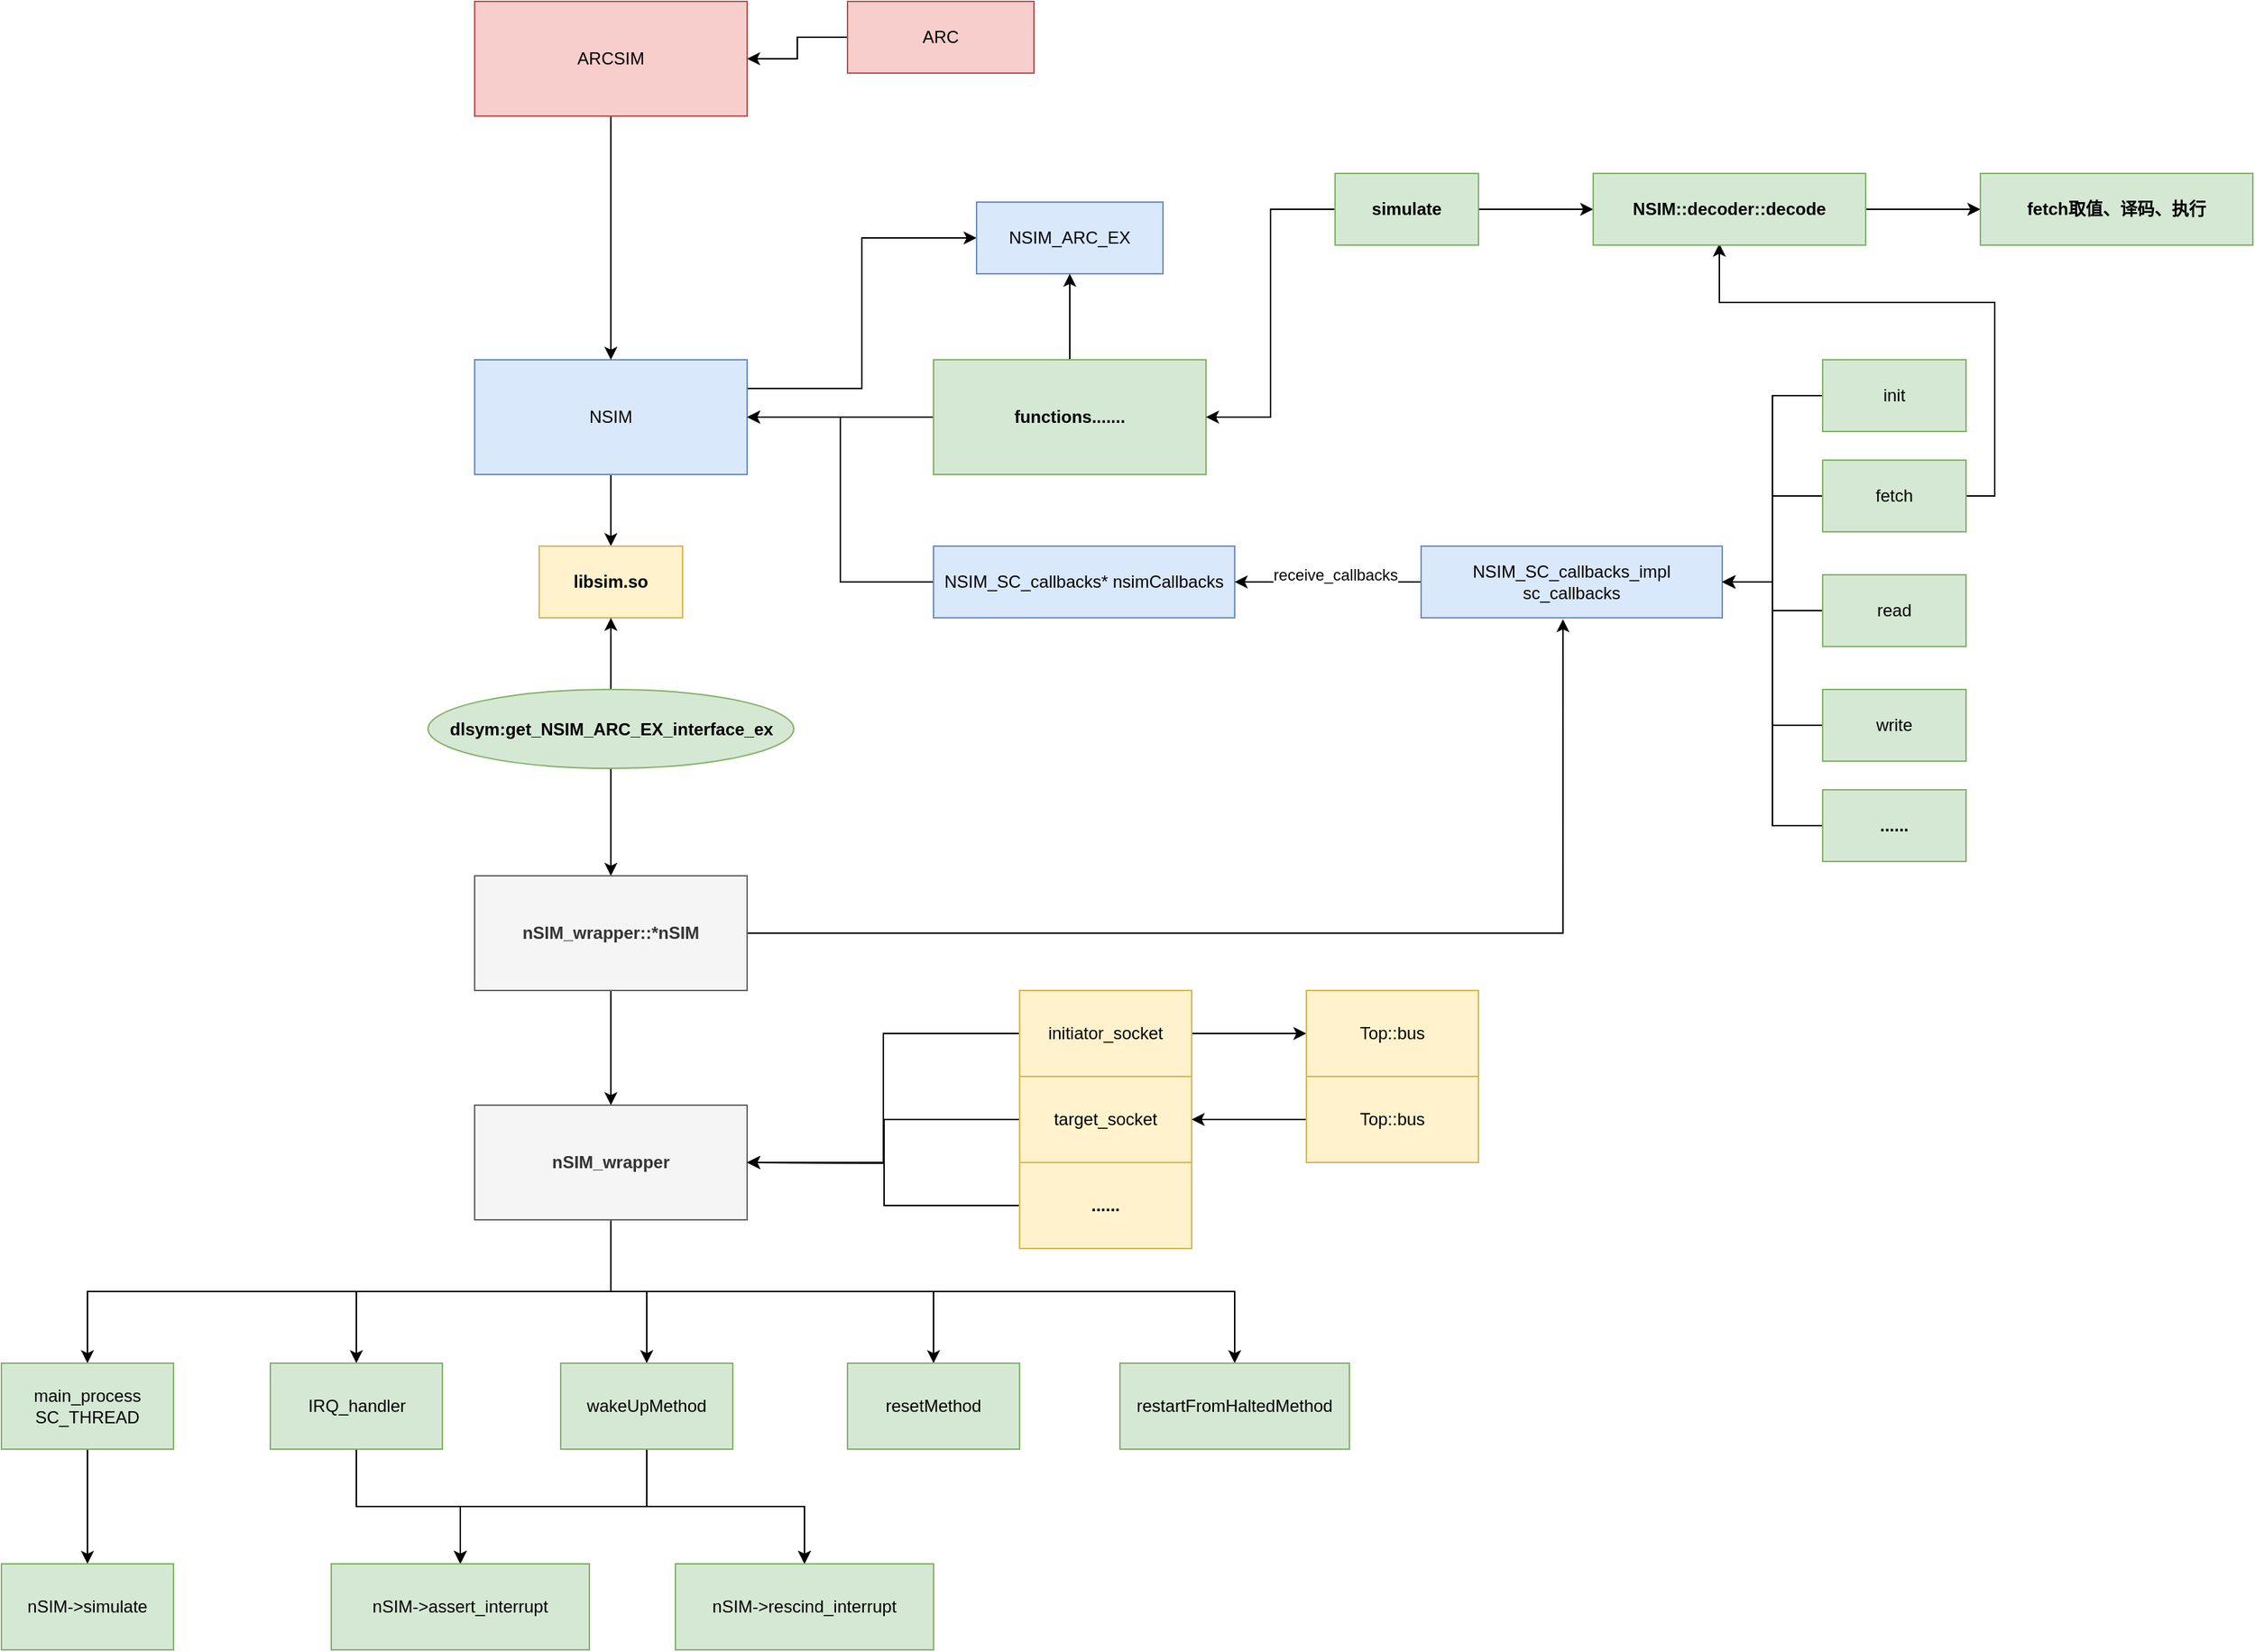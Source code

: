 <mxfile version="13.6.2" type="device" pages="3"><diagram id="dmFTWBoZD_Q4QwlTyH1T" name="nSIM"><mxGraphModel dx="2049" dy="854" grid="1" gridSize="10" guides="1" tooltips="1" connect="1" arrows="1" fold="1" page="1" pageScale="1" pageWidth="827" pageHeight="1169" math="0" shadow="0"><root><mxCell id="0"/><mxCell id="1" parent="0"/><mxCell id="tCP76B2986-mPBJ3qjYO-41" value="" style="edgeStyle=orthogonalEdgeStyle;rounded=0;orthogonalLoop=1;jettySize=auto;html=1;" edge="1" parent="1" source="tCP76B2986-mPBJ3qjYO-1" target="tCP76B2986-mPBJ3qjYO-31"><mxGeometry relative="1" as="geometry"/></mxCell><mxCell id="tCP76B2986-mPBJ3qjYO-47" style="edgeStyle=orthogonalEdgeStyle;rounded=0;orthogonalLoop=1;jettySize=auto;html=1;exitX=1;exitY=0.25;exitDx=0;exitDy=0;entryX=0;entryY=0.5;entryDx=0;entryDy=0;" edge="1" parent="1" source="tCP76B2986-mPBJ3qjYO-1" target="tCP76B2986-mPBJ3qjYO-3"><mxGeometry relative="1" as="geometry"/></mxCell><mxCell id="tCP76B2986-mPBJ3qjYO-1" value="NSIM" style="rounded=0;whiteSpace=wrap;html=1;fillColor=#dae8fc;strokeColor=#6c8ebf;" vertex="1" parent="1"><mxGeometry x="240" y="530" width="190" height="80" as="geometry"/></mxCell><mxCell id="tCP76B2986-mPBJ3qjYO-4" value="" style="edgeStyle=orthogonalEdgeStyle;rounded=0;orthogonalLoop=1;jettySize=auto;html=1;" edge="1" parent="1" source="tCP76B2986-mPBJ3qjYO-2" target="tCP76B2986-mPBJ3qjYO-1"><mxGeometry relative="1" as="geometry"/></mxCell><mxCell id="tCP76B2986-mPBJ3qjYO-2" value="ARCSIM" style="rounded=0;whiteSpace=wrap;html=1;fillColor=#f8cecc;strokeColor=#b85450;" vertex="1" parent="1"><mxGeometry x="240" y="280" width="190" height="80" as="geometry"/></mxCell><mxCell id="tCP76B2986-mPBJ3qjYO-3" value="NSIM_ARC_EX" style="rounded=0;whiteSpace=wrap;html=1;fillColor=#dae8fc;strokeColor=#6c8ebf;" vertex="1" parent="1"><mxGeometry x="590" y="420" width="130" height="50" as="geometry"/></mxCell><mxCell id="tCP76B2986-mPBJ3qjYO-11" style="edgeStyle=orthogonalEdgeStyle;rounded=0;orthogonalLoop=1;jettySize=auto;html=1;exitX=0;exitY=0.5;exitDx=0;exitDy=0;entryX=1;entryY=0.5;entryDx=0;entryDy=0;" edge="1" parent="1" source="tCP76B2986-mPBJ3qjYO-5" target="tCP76B2986-mPBJ3qjYO-1"><mxGeometry relative="1" as="geometry"/></mxCell><mxCell id="tCP76B2986-mPBJ3qjYO-5" value="NSIM_SC_callbacks* nsimCallbacks" style="rounded=0;whiteSpace=wrap;html=1;fillColor=#dae8fc;strokeColor=#6c8ebf;" vertex="1" parent="1"><mxGeometry x="560" y="660" width="210" height="50" as="geometry"/></mxCell><mxCell id="tCP76B2986-mPBJ3qjYO-7" value="" style="edgeStyle=orthogonalEdgeStyle;rounded=0;orthogonalLoop=1;jettySize=auto;html=1;" edge="1" parent="1" source="tCP76B2986-mPBJ3qjYO-6" target="tCP76B2986-mPBJ3qjYO-2"><mxGeometry relative="1" as="geometry"/></mxCell><mxCell id="tCP76B2986-mPBJ3qjYO-6" value="ARC" style="rounded=0;whiteSpace=wrap;html=1;fillColor=#f8cecc;strokeColor=#b85450;" vertex="1" parent="1"><mxGeometry x="500" y="280" width="130" height="50" as="geometry"/></mxCell><mxCell id="tCP76B2986-mPBJ3qjYO-10" style="edgeStyle=orthogonalEdgeStyle;rounded=0;orthogonalLoop=1;jettySize=auto;html=1;exitX=0;exitY=0.5;exitDx=0;exitDy=0;" edge="1" parent="1" source="tCP76B2986-mPBJ3qjYO-8"><mxGeometry relative="1" as="geometry"><mxPoint x="430" y="570" as="targetPoint"/></mxGeometry></mxCell><mxCell id="tCP76B2986-mPBJ3qjYO-48" style="edgeStyle=orthogonalEdgeStyle;rounded=0;orthogonalLoop=1;jettySize=auto;html=1;exitX=0.5;exitY=0;exitDx=0;exitDy=0;entryX=0.5;entryY=1;entryDx=0;entryDy=0;" edge="1" parent="1" source="tCP76B2986-mPBJ3qjYO-8" target="tCP76B2986-mPBJ3qjYO-3"><mxGeometry relative="1" as="geometry"/></mxCell><mxCell id="tCP76B2986-mPBJ3qjYO-8" value="&lt;b&gt;functions.......&lt;/b&gt;" style="rounded=0;whiteSpace=wrap;html=1;fillColor=#d5e8d4;strokeColor=#82b366;" vertex="1" parent="1"><mxGeometry x="560" y="530" width="190" height="80" as="geometry"/></mxCell><mxCell id="tCP76B2986-mPBJ3qjYO-16" style="edgeStyle=orthogonalEdgeStyle;rounded=0;orthogonalLoop=1;jettySize=auto;html=1;entryX=1;entryY=0.5;entryDx=0;entryDy=0;" edge="1" parent="1" source="tCP76B2986-mPBJ3qjYO-15" target="tCP76B2986-mPBJ3qjYO-5"><mxGeometry relative="1" as="geometry"/></mxCell><mxCell id="tCP76B2986-mPBJ3qjYO-17" value="receive_callbacks" style="edgeLabel;html=1;align=center;verticalAlign=middle;resizable=0;points=[];" vertex="1" connectable="0" parent="tCP76B2986-mPBJ3qjYO-16"><mxGeometry x="-0.323" relative="1" as="geometry"><mxPoint x="-16" y="-5" as="offset"/></mxGeometry></mxCell><mxCell id="tCP76B2986-mPBJ3qjYO-15" value="NSIM_SC_callbacks_impl sc_callbacks" style="rounded=0;whiteSpace=wrap;html=1;fillColor=#dae8fc;strokeColor=#6c8ebf;" vertex="1" parent="1"><mxGeometry x="900" y="660" width="210" height="50" as="geometry"/></mxCell><mxCell id="tCP76B2986-mPBJ3qjYO-23" style="edgeStyle=orthogonalEdgeStyle;rounded=0;orthogonalLoop=1;jettySize=auto;html=1;entryX=1;entryY=0.5;entryDx=0;entryDy=0;" edge="1" parent="1" source="tCP76B2986-mPBJ3qjYO-18" target="tCP76B2986-mPBJ3qjYO-15"><mxGeometry relative="1" as="geometry"/></mxCell><mxCell id="tCP76B2986-mPBJ3qjYO-18" value="init" style="rounded=0;whiteSpace=wrap;html=1;fillColor=#d5e8d4;strokeColor=#82b366;" vertex="1" parent="1"><mxGeometry x="1180" y="530" width="100" height="50" as="geometry"/></mxCell><mxCell id="tCP76B2986-mPBJ3qjYO-24" style="edgeStyle=orthogonalEdgeStyle;rounded=0;orthogonalLoop=1;jettySize=auto;html=1;exitX=0;exitY=0.5;exitDx=0;exitDy=0;entryX=1;entryY=0.5;entryDx=0;entryDy=0;" edge="1" parent="1" source="tCP76B2986-mPBJ3qjYO-19" target="tCP76B2986-mPBJ3qjYO-15"><mxGeometry relative="1" as="geometry"><mxPoint x="1150" y="710" as="targetPoint"/></mxGeometry></mxCell><mxCell id="tCP76B2986-mPBJ3qjYO-38" style="edgeStyle=orthogonalEdgeStyle;rounded=0;orthogonalLoop=1;jettySize=auto;html=1;exitX=1;exitY=0.5;exitDx=0;exitDy=0;entryX=0.463;entryY=0.98;entryDx=0;entryDy=0;entryPerimeter=0;" edge="1" parent="1" source="tCP76B2986-mPBJ3qjYO-19" target="tCP76B2986-mPBJ3qjYO-34"><mxGeometry relative="1" as="geometry"><Array as="points"><mxPoint x="1300" y="625"/><mxPoint x="1300" y="490"/><mxPoint x="1108" y="490"/></Array></mxGeometry></mxCell><mxCell id="tCP76B2986-mPBJ3qjYO-19" value="fetch" style="rounded=0;whiteSpace=wrap;html=1;fillColor=#d5e8d4;strokeColor=#82b366;" vertex="1" parent="1"><mxGeometry x="1180" y="600" width="100" height="50" as="geometry"/></mxCell><mxCell id="tCP76B2986-mPBJ3qjYO-25" style="edgeStyle=orthogonalEdgeStyle;rounded=0;orthogonalLoop=1;jettySize=auto;html=1;exitX=0;exitY=0.5;exitDx=0;exitDy=0;entryX=1;entryY=0.5;entryDx=0;entryDy=0;" edge="1" parent="1" source="tCP76B2986-mPBJ3qjYO-20" target="tCP76B2986-mPBJ3qjYO-15"><mxGeometry relative="1" as="geometry"/></mxCell><mxCell id="tCP76B2986-mPBJ3qjYO-20" value="read" style="rounded=0;whiteSpace=wrap;html=1;fillColor=#d5e8d4;strokeColor=#82b366;" vertex="1" parent="1"><mxGeometry x="1180" y="680" width="100" height="50" as="geometry"/></mxCell><mxCell id="tCP76B2986-mPBJ3qjYO-26" style="edgeStyle=orthogonalEdgeStyle;rounded=0;orthogonalLoop=1;jettySize=auto;html=1;exitX=0;exitY=0.5;exitDx=0;exitDy=0;entryX=1;entryY=0.5;entryDx=0;entryDy=0;" edge="1" parent="1" source="tCP76B2986-mPBJ3qjYO-21" target="tCP76B2986-mPBJ3qjYO-15"><mxGeometry relative="1" as="geometry"/></mxCell><mxCell id="tCP76B2986-mPBJ3qjYO-21" value="write" style="rounded=0;whiteSpace=wrap;html=1;fillColor=#d5e8d4;strokeColor=#82b366;" vertex="1" parent="1"><mxGeometry x="1180" y="760" width="100" height="50" as="geometry"/></mxCell><mxCell id="tCP76B2986-mPBJ3qjYO-27" style="edgeStyle=orthogonalEdgeStyle;rounded=0;orthogonalLoop=1;jettySize=auto;html=1;exitX=0;exitY=0.5;exitDx=0;exitDy=0;entryX=1;entryY=0.5;entryDx=0;entryDy=0;" edge="1" parent="1" source="tCP76B2986-mPBJ3qjYO-22" target="tCP76B2986-mPBJ3qjYO-15"><mxGeometry relative="1" as="geometry"/></mxCell><mxCell id="tCP76B2986-mPBJ3qjYO-22" value="&lt;b&gt;......&lt;/b&gt;" style="rounded=0;whiteSpace=wrap;html=1;fillColor=#d5e8d4;strokeColor=#82b366;" vertex="1" parent="1"><mxGeometry x="1180" y="830" width="100" height="50" as="geometry"/></mxCell><mxCell id="tCP76B2986-mPBJ3qjYO-50" style="edgeStyle=orthogonalEdgeStyle;rounded=0;orthogonalLoop=1;jettySize=auto;html=1;exitX=1;exitY=0.5;exitDx=0;exitDy=0;entryX=0.471;entryY=1.02;entryDx=0;entryDy=0;entryPerimeter=0;" edge="1" parent="1" source="tCP76B2986-mPBJ3qjYO-29" target="tCP76B2986-mPBJ3qjYO-15"><mxGeometry relative="1" as="geometry"/></mxCell><mxCell id="tCP76B2986-mPBJ3qjYO-53" value="" style="edgeStyle=orthogonalEdgeStyle;rounded=0;orthogonalLoop=1;jettySize=auto;html=1;" edge="1" parent="1" source="tCP76B2986-mPBJ3qjYO-29" target="tCP76B2986-mPBJ3qjYO-52"><mxGeometry relative="1" as="geometry"/></mxCell><mxCell id="tCP76B2986-mPBJ3qjYO-29" value="&lt;b&gt;nSIM_wrapper::*nSIM&lt;/b&gt;" style="rounded=0;whiteSpace=wrap;html=1;fillColor=#f5f5f5;strokeColor=#666666;fontColor=#333333;" vertex="1" parent="1"><mxGeometry x="240" y="890" width="190" height="80" as="geometry"/></mxCell><mxCell id="tCP76B2986-mPBJ3qjYO-31" value="&lt;b&gt;libsim.so&lt;/b&gt;" style="rounded=0;whiteSpace=wrap;html=1;fillColor=#fff2cc;strokeColor=#d6b656;" vertex="1" parent="1"><mxGeometry x="285" y="660" width="100" height="50" as="geometry"/></mxCell><mxCell id="tCP76B2986-mPBJ3qjYO-33" style="edgeStyle=orthogonalEdgeStyle;rounded=0;orthogonalLoop=1;jettySize=auto;html=1;entryX=1;entryY=0.5;entryDx=0;entryDy=0;" edge="1" parent="1" source="tCP76B2986-mPBJ3qjYO-32" target="tCP76B2986-mPBJ3qjYO-8"><mxGeometry relative="1" as="geometry"><mxPoint x="800" y="500" as="targetPoint"/></mxGeometry></mxCell><mxCell id="tCP76B2986-mPBJ3qjYO-35" value="" style="edgeStyle=orthogonalEdgeStyle;rounded=0;orthogonalLoop=1;jettySize=auto;html=1;" edge="1" parent="1" source="tCP76B2986-mPBJ3qjYO-32" target="tCP76B2986-mPBJ3qjYO-34"><mxGeometry relative="1" as="geometry"/></mxCell><mxCell id="tCP76B2986-mPBJ3qjYO-32" value="&lt;b&gt;simulate&lt;/b&gt;" style="rounded=0;whiteSpace=wrap;html=1;fillColor=#d5e8d4;strokeColor=#82b366;" vertex="1" parent="1"><mxGeometry x="840" y="400" width="100" height="50" as="geometry"/></mxCell><mxCell id="tCP76B2986-mPBJ3qjYO-40" value="" style="edgeStyle=orthogonalEdgeStyle;rounded=0;orthogonalLoop=1;jettySize=auto;html=1;" edge="1" parent="1" source="tCP76B2986-mPBJ3qjYO-34" target="tCP76B2986-mPBJ3qjYO-39"><mxGeometry relative="1" as="geometry"/></mxCell><mxCell id="tCP76B2986-mPBJ3qjYO-34" value="&lt;b&gt;NSIM::decoder::decode&lt;/b&gt;" style="rounded=0;whiteSpace=wrap;html=1;fillColor=#d5e8d4;strokeColor=#82b366;" vertex="1" parent="1"><mxGeometry x="1020" y="400" width="190" height="50" as="geometry"/></mxCell><mxCell id="tCP76B2986-mPBJ3qjYO-39" value="&lt;b&gt;fetch取值、译码、执行&lt;/b&gt;" style="rounded=0;whiteSpace=wrap;html=1;fillColor=#d5e8d4;strokeColor=#82b366;" vertex="1" parent="1"><mxGeometry x="1290" y="400" width="190" height="50" as="geometry"/></mxCell><mxCell id="tCP76B2986-mPBJ3qjYO-45" value="" style="edgeStyle=orthogonalEdgeStyle;rounded=0;orthogonalLoop=1;jettySize=auto;html=1;" edge="1" parent="1" source="tCP76B2986-mPBJ3qjYO-43" target="tCP76B2986-mPBJ3qjYO-31"><mxGeometry relative="1" as="geometry"/></mxCell><mxCell id="tCP76B2986-mPBJ3qjYO-51" value="" style="edgeStyle=orthogonalEdgeStyle;rounded=0;orthogonalLoop=1;jettySize=auto;html=1;" edge="1" parent="1" source="tCP76B2986-mPBJ3qjYO-43" target="tCP76B2986-mPBJ3qjYO-29"><mxGeometry relative="1" as="geometry"/></mxCell><mxCell id="tCP76B2986-mPBJ3qjYO-43" value="&lt;b&gt;dlsym:get_NSIM_ARC_EX_interface_ex&lt;/b&gt;" style="ellipse;whiteSpace=wrap;html=1;fillColor=#d5e8d4;strokeColor=#82b366;" vertex="1" parent="1"><mxGeometry x="207.5" y="760" width="255" height="55" as="geometry"/></mxCell><mxCell id="9ypsSK82PpbSEtnqzJGF-5" style="edgeStyle=orthogonalEdgeStyle;rounded=0;orthogonalLoop=1;jettySize=auto;html=1;exitX=0.5;exitY=1;exitDx=0;exitDy=0;entryX=0.5;entryY=0;entryDx=0;entryDy=0;" edge="1" parent="1" source="tCP76B2986-mPBJ3qjYO-52" target="tCP76B2986-mPBJ3qjYO-59"><mxGeometry relative="1" as="geometry"/></mxCell><mxCell id="9ypsSK82PpbSEtnqzJGF-6" style="edgeStyle=orthogonalEdgeStyle;rounded=0;orthogonalLoop=1;jettySize=auto;html=1;exitX=0.5;exitY=1;exitDx=0;exitDy=0;entryX=0.5;entryY=0;entryDx=0;entryDy=0;" edge="1" parent="1" source="tCP76B2986-mPBJ3qjYO-52" target="tCP76B2986-mPBJ3qjYO-63"><mxGeometry relative="1" as="geometry"/></mxCell><mxCell id="9ypsSK82PpbSEtnqzJGF-7" style="edgeStyle=orthogonalEdgeStyle;rounded=0;orthogonalLoop=1;jettySize=auto;html=1;exitX=0.5;exitY=1;exitDx=0;exitDy=0;entryX=0.5;entryY=0;entryDx=0;entryDy=0;" edge="1" parent="1" source="tCP76B2986-mPBJ3qjYO-52" target="tCP76B2986-mPBJ3qjYO-61"><mxGeometry relative="1" as="geometry"/></mxCell><mxCell id="9ypsSK82PpbSEtnqzJGF-8" style="edgeStyle=orthogonalEdgeStyle;rounded=0;orthogonalLoop=1;jettySize=auto;html=1;exitX=0.5;exitY=1;exitDx=0;exitDy=0;entryX=0.5;entryY=0;entryDx=0;entryDy=0;" edge="1" parent="1" source="tCP76B2986-mPBJ3qjYO-52" target="tCP76B2986-mPBJ3qjYO-60"><mxGeometry relative="1" as="geometry"/></mxCell><mxCell id="9ypsSK82PpbSEtnqzJGF-9" style="edgeStyle=orthogonalEdgeStyle;rounded=0;orthogonalLoop=1;jettySize=auto;html=1;exitX=0.5;exitY=1;exitDx=0;exitDy=0;entryX=0.5;entryY=0;entryDx=0;entryDy=0;" edge="1" parent="1" source="tCP76B2986-mPBJ3qjYO-52" target="tCP76B2986-mPBJ3qjYO-62"><mxGeometry relative="1" as="geometry"/></mxCell><mxCell id="tCP76B2986-mPBJ3qjYO-52" value="&lt;b&gt;nSIM_wrapper&lt;/b&gt;" style="rounded=0;whiteSpace=wrap;html=1;fillColor=#f5f5f5;strokeColor=#666666;fontColor=#333333;" vertex="1" parent="1"><mxGeometry x="240" y="1050" width="190" height="80" as="geometry"/></mxCell><mxCell id="9ypsSK82PpbSEtnqzJGF-14" style="edgeStyle=orthogonalEdgeStyle;rounded=0;orthogonalLoop=1;jettySize=auto;html=1;exitX=0;exitY=0.5;exitDx=0;exitDy=0;entryX=1;entryY=0.5;entryDx=0;entryDy=0;" edge="1" parent="1" source="tCP76B2986-mPBJ3qjYO-54" target="tCP76B2986-mPBJ3qjYO-52"><mxGeometry relative="1" as="geometry"/></mxCell><mxCell id="9ypsSK82PpbSEtnqzJGF-18" value="" style="edgeStyle=orthogonalEdgeStyle;rounded=0;orthogonalLoop=1;jettySize=auto;html=1;" edge="1" parent="1" source="tCP76B2986-mPBJ3qjYO-54" target="9ypsSK82PpbSEtnqzJGF-17"><mxGeometry relative="1" as="geometry"/></mxCell><mxCell id="tCP76B2986-mPBJ3qjYO-54" value="initiator_socket" style="whiteSpace=wrap;html=1;rounded=0;strokeColor=#d6b656;fillColor=#fff2cc;" vertex="1" parent="1"><mxGeometry x="620" y="970" width="120" height="60" as="geometry"/></mxCell><mxCell id="9ypsSK82PpbSEtnqzJGF-15" style="edgeStyle=orthogonalEdgeStyle;rounded=0;orthogonalLoop=1;jettySize=auto;html=1;exitX=0;exitY=0.5;exitDx=0;exitDy=0;" edge="1" parent="1" source="tCP76B2986-mPBJ3qjYO-56"><mxGeometry relative="1" as="geometry"><mxPoint x="430" y="1090" as="targetPoint"/></mxGeometry></mxCell><mxCell id="tCP76B2986-mPBJ3qjYO-56" value="target_socket" style="whiteSpace=wrap;html=1;rounded=0;strokeColor=#d6b656;fillColor=#fff2cc;" vertex="1" parent="1"><mxGeometry x="620" y="1030" width="120" height="60" as="geometry"/></mxCell><mxCell id="9ypsSK82PpbSEtnqzJGF-10" style="edgeStyle=orthogonalEdgeStyle;rounded=0;orthogonalLoop=1;jettySize=auto;html=1;exitX=0.5;exitY=1;exitDx=0;exitDy=0;entryX=0.5;entryY=0;entryDx=0;entryDy=0;" edge="1" parent="1" source="tCP76B2986-mPBJ3qjYO-59" target="9ypsSK82PpbSEtnqzJGF-1"><mxGeometry relative="1" as="geometry"/></mxCell><mxCell id="9ypsSK82PpbSEtnqzJGF-12" style="edgeStyle=orthogonalEdgeStyle;rounded=0;orthogonalLoop=1;jettySize=auto;html=1;exitX=0.5;exitY=1;exitDx=0;exitDy=0;entryX=0.5;entryY=0;entryDx=0;entryDy=0;" edge="1" parent="1" source="tCP76B2986-mPBJ3qjYO-59" target="9ypsSK82PpbSEtnqzJGF-2"><mxGeometry relative="1" as="geometry"/></mxCell><mxCell id="tCP76B2986-mPBJ3qjYO-59" value="IRQ_handler" style="whiteSpace=wrap;html=1;rounded=0;strokeColor=#82b366;fillColor=#d5e8d4;" vertex="1" parent="1"><mxGeometry x="97.5" y="1230" width="120" height="60" as="geometry"/></mxCell><mxCell id="tCP76B2986-mPBJ3qjYO-60" value="resetMethod" style="whiteSpace=wrap;html=1;rounded=0;strokeColor=#82b366;fillColor=#d5e8d4;" vertex="1" parent="1"><mxGeometry x="500" y="1230" width="120" height="60" as="geometry"/></mxCell><mxCell id="9ypsSK82PpbSEtnqzJGF-11" style="edgeStyle=orthogonalEdgeStyle;rounded=0;orthogonalLoop=1;jettySize=auto;html=1;exitX=0.5;exitY=1;exitDx=0;exitDy=0;entryX=0.5;entryY=0;entryDx=0;entryDy=0;" edge="1" parent="1" source="tCP76B2986-mPBJ3qjYO-61" target="9ypsSK82PpbSEtnqzJGF-2"><mxGeometry relative="1" as="geometry"/></mxCell><mxCell id="9ypsSK82PpbSEtnqzJGF-13" style="edgeStyle=orthogonalEdgeStyle;rounded=0;orthogonalLoop=1;jettySize=auto;html=1;exitX=0.5;exitY=1;exitDx=0;exitDy=0;entryX=0.5;entryY=0;entryDx=0;entryDy=0;" edge="1" parent="1" source="tCP76B2986-mPBJ3qjYO-61" target="9ypsSK82PpbSEtnqzJGF-1"><mxGeometry relative="1" as="geometry"/></mxCell><mxCell id="tCP76B2986-mPBJ3qjYO-61" value="wakeUpMethod" style="whiteSpace=wrap;html=1;rounded=0;strokeColor=#82b366;fillColor=#d5e8d4;" vertex="1" parent="1"><mxGeometry x="300" y="1230" width="120" height="60" as="geometry"/></mxCell><mxCell id="tCP76B2986-mPBJ3qjYO-62" value="restartFromHaltedMethod" style="whiteSpace=wrap;html=1;rounded=0;strokeColor=#82b366;fillColor=#d5e8d4;" vertex="1" parent="1"><mxGeometry x="690" y="1230" width="160" height="60" as="geometry"/></mxCell><mxCell id="9ypsSK82PpbSEtnqzJGF-4" value="" style="edgeStyle=orthogonalEdgeStyle;rounded=0;orthogonalLoop=1;jettySize=auto;html=1;" edge="1" parent="1" source="tCP76B2986-mPBJ3qjYO-63" target="9ypsSK82PpbSEtnqzJGF-3"><mxGeometry relative="1" as="geometry"/></mxCell><mxCell id="tCP76B2986-mPBJ3qjYO-63" value="main_process&lt;br&gt;SC_THREAD" style="whiteSpace=wrap;html=1;rounded=0;strokeColor=#82b366;fillColor=#d5e8d4;" vertex="1" parent="1"><mxGeometry x="-90" y="1230" width="120" height="60" as="geometry"/></mxCell><mxCell id="9ypsSK82PpbSEtnqzJGF-16" style="edgeStyle=orthogonalEdgeStyle;rounded=0;orthogonalLoop=1;jettySize=auto;html=1;exitX=0;exitY=0.5;exitDx=0;exitDy=0;" edge="1" parent="1" source="tCP76B2986-mPBJ3qjYO-64"><mxGeometry relative="1" as="geometry"><mxPoint x="430" y="1090" as="targetPoint"/></mxGeometry></mxCell><mxCell id="tCP76B2986-mPBJ3qjYO-64" value="&lt;b&gt;......&lt;/b&gt;" style="whiteSpace=wrap;html=1;rounded=0;strokeColor=#d6b656;fillColor=#fff2cc;" vertex="1" parent="1"><mxGeometry x="620" y="1090" width="120" height="60" as="geometry"/></mxCell><mxCell id="9ypsSK82PpbSEtnqzJGF-1" value="nSIM-&amp;gt;assert_interrupt" style="whiteSpace=wrap;html=1;rounded=0;strokeColor=#82b366;fillColor=#d5e8d4;" vertex="1" parent="1"><mxGeometry x="140" y="1370" width="180" height="60" as="geometry"/></mxCell><mxCell id="9ypsSK82PpbSEtnqzJGF-2" value="nSIM-&amp;gt;rescind_interrupt" style="whiteSpace=wrap;html=1;rounded=0;strokeColor=#82b366;fillColor=#d5e8d4;" vertex="1" parent="1"><mxGeometry x="380" y="1370" width="180" height="60" as="geometry"/></mxCell><mxCell id="9ypsSK82PpbSEtnqzJGF-3" value="nSIM-&amp;gt;simulate" style="whiteSpace=wrap;html=1;rounded=0;strokeColor=#82b366;fillColor=#d5e8d4;" vertex="1" parent="1"><mxGeometry x="-90" y="1370" width="120" height="60" as="geometry"/></mxCell><mxCell id="9ypsSK82PpbSEtnqzJGF-17" value="Top::bus" style="whiteSpace=wrap;html=1;rounded=0;strokeColor=#d6b656;fillColor=#fff2cc;" vertex="1" parent="1"><mxGeometry x="820" y="970" width="120" height="60" as="geometry"/></mxCell><mxCell id="9ypsSK82PpbSEtnqzJGF-23" style="edgeStyle=orthogonalEdgeStyle;rounded=0;orthogonalLoop=1;jettySize=auto;html=1;exitX=0;exitY=0.5;exitDx=0;exitDy=0;entryX=1;entryY=0.5;entryDx=0;entryDy=0;" edge="1" parent="1" source="9ypsSK82PpbSEtnqzJGF-21" target="tCP76B2986-mPBJ3qjYO-56"><mxGeometry relative="1" as="geometry"/></mxCell><mxCell id="9ypsSK82PpbSEtnqzJGF-21" value="Top::bus" style="whiteSpace=wrap;html=1;rounded=0;strokeColor=#d6b656;fillColor=#fff2cc;" vertex="1" parent="1"><mxGeometry x="820" y="1030" width="120" height="60" as="geometry"/></mxCell></root></mxGraphModel></diagram><diagram id="acbIVB4wUJMgkwdp7DSi" name="Top"><mxGraphModel dx="1222" dy="854" grid="1" gridSize="10" guides="1" tooltips="1" connect="1" arrows="1" fold="1" page="1" pageScale="1" pageWidth="827" pageHeight="1169" math="0" shadow="0"><root><mxCell id="VQZS2RYlPZJVBsYH-5zy-0"/><mxCell id="VQZS2RYlPZJVBsYH-5zy-1" parent="VQZS2RYlPZJVBsYH-5zy-0"/></root></mxGraphModel></diagram><diagram id="eUBO9OpYky7TDTBS60Nf" name="TLM"><mxGraphModel dx="1222" dy="854" grid="1" gridSize="10" guides="1" tooltips="1" connect="1" arrows="1" fold="1" page="1" pageScale="1" pageWidth="827" pageHeight="1169" math="0" shadow="0"><root><mxCell id="XTvcX0kNYiQGzMHtFm09-0"/><mxCell id="XTvcX0kNYiQGzMHtFm09-1" parent="XTvcX0kNYiQGzMHtFm09-0"/><mxCell id="XTvcX0kNYiQGzMHtFm09-4" value="" style="edgeStyle=orthogonalEdgeStyle;rounded=0;orthogonalLoop=1;jettySize=auto;html=1;" edge="1" parent="XTvcX0kNYiQGzMHtFm09-1" source="XTvcX0kNYiQGzMHtFm09-2" target="XTvcX0kNYiQGzMHtFm09-3"><mxGeometry relative="1" as="geometry"/></mxCell><mxCell id="XTvcX0kNYiQGzMHtFm09-26" style="edgeStyle=orthogonalEdgeStyle;rounded=0;orthogonalLoop=1;jettySize=auto;html=1;exitX=0.5;exitY=1;exitDx=0;exitDy=0;entryX=0.5;entryY=0;entryDx=0;entryDy=0;" edge="1" parent="XTvcX0kNYiQGzMHtFm09-1" source="XTvcX0kNYiQGzMHtFm09-2" target="XTvcX0kNYiQGzMHtFm09-19"><mxGeometry relative="1" as="geometry"/></mxCell><mxCell id="XTvcX0kNYiQGzMHtFm09-27" style="edgeStyle=orthogonalEdgeStyle;rounded=0;orthogonalLoop=1;jettySize=auto;html=1;exitX=0.5;exitY=1;exitDx=0;exitDy=0;entryX=0.5;entryY=0;entryDx=0;entryDy=0;" edge="1" parent="XTvcX0kNYiQGzMHtFm09-1" source="XTvcX0kNYiQGzMHtFm09-2" target="XTvcX0kNYiQGzMHtFm09-20"><mxGeometry relative="1" as="geometry"/></mxCell><mxCell id="XTvcX0kNYiQGzMHtFm09-28" style="edgeStyle=orthogonalEdgeStyle;rounded=0;orthogonalLoop=1;jettySize=auto;html=1;exitX=0.5;exitY=1;exitDx=0;exitDy=0;entryX=0.5;entryY=0;entryDx=0;entryDy=0;" edge="1" parent="XTvcX0kNYiQGzMHtFm09-1" source="XTvcX0kNYiQGzMHtFm09-2" target="XTvcX0kNYiQGzMHtFm09-21"><mxGeometry relative="1" as="geometry"/></mxCell><mxCell id="XTvcX0kNYiQGzMHtFm09-2" value="initiator_socket" style="rounded=0;whiteSpace=wrap;html=1;fillColor=#dae8fc;strokeColor=#6c8ebf;" vertex="1" parent="XTvcX0kNYiQGzMHtFm09-1"><mxGeometry x="70" y="410" width="120" height="60" as="geometry"/></mxCell><mxCell id="XTvcX0kNYiQGzMHtFm09-6" value="" style="edgeStyle=orthogonalEdgeStyle;rounded=0;orthogonalLoop=1;jettySize=auto;html=1;" edge="1" parent="XTvcX0kNYiQGzMHtFm09-1" source="XTvcX0kNYiQGzMHtFm09-3" target="XTvcX0kNYiQGzMHtFm09-5"><mxGeometry relative="1" as="geometry"/></mxCell><mxCell id="XTvcX0kNYiQGzMHtFm09-3" value="target_socket" style="rounded=0;whiteSpace=wrap;html=1;fillColor=#dae8fc;strokeColor=#6c8ebf;" vertex="1" parent="XTvcX0kNYiQGzMHtFm09-1"><mxGeometry x="270" y="410" width="120" height="60" as="geometry"/></mxCell><mxCell id="XTvcX0kNYiQGzMHtFm09-8" value="" style="edgeStyle=orthogonalEdgeStyle;rounded=0;orthogonalLoop=1;jettySize=auto;html=1;" edge="1" parent="XTvcX0kNYiQGzMHtFm09-1" source="XTvcX0kNYiQGzMHtFm09-5" target="XTvcX0kNYiQGzMHtFm09-7"><mxGeometry relative="1" as="geometry"/></mxCell><mxCell id="XTvcX0kNYiQGzMHtFm09-5" value="adaptor" style="rounded=0;whiteSpace=wrap;html=1;fillColor=#dae8fc;strokeColor=#6c8ebf;" vertex="1" parent="XTvcX0kNYiQGzMHtFm09-1"><mxGeometry x="470" y="410" width="120" height="60" as="geometry"/></mxCell><mxCell id="XTvcX0kNYiQGzMHtFm09-23" style="edgeStyle=orthogonalEdgeStyle;rounded=0;orthogonalLoop=1;jettySize=auto;html=1;exitX=0.5;exitY=1;exitDx=0;exitDy=0;" edge="1" parent="XTvcX0kNYiQGzMHtFm09-1" source="XTvcX0kNYiQGzMHtFm09-7" target="XTvcX0kNYiQGzMHtFm09-9"><mxGeometry relative="1" as="geometry"/></mxCell><mxCell id="XTvcX0kNYiQGzMHtFm09-24" style="edgeStyle=orthogonalEdgeStyle;rounded=0;orthogonalLoop=1;jettySize=auto;html=1;exitX=0.5;exitY=1;exitDx=0;exitDy=0;entryX=0.5;entryY=0;entryDx=0;entryDy=0;" edge="1" parent="XTvcX0kNYiQGzMHtFm09-1" source="XTvcX0kNYiQGzMHtFm09-7" target="XTvcX0kNYiQGzMHtFm09-11"><mxGeometry relative="1" as="geometry"/></mxCell><mxCell id="XTvcX0kNYiQGzMHtFm09-7" value="scml2::memory" style="rounded=0;whiteSpace=wrap;html=1;fillColor=#dae8fc;strokeColor=#6c8ebf;" vertex="1" parent="XTvcX0kNYiQGzMHtFm09-1"><mxGeometry x="670" y="410" width="120" height="60" as="geometry"/></mxCell><mxCell id="XTvcX0kNYiQGzMHtFm09-15" value="" style="edgeStyle=orthogonalEdgeStyle;rounded=0;orthogonalLoop=1;jettySize=auto;html=1;" edge="1" parent="XTvcX0kNYiQGzMHtFm09-1" source="XTvcX0kNYiQGzMHtFm09-11" target="XTvcX0kNYiQGzMHtFm09-14"><mxGeometry relative="1" as="geometry"/></mxCell><mxCell id="XTvcX0kNYiQGzMHtFm09-25" value="" style="edgeStyle=orthogonalEdgeStyle;rounded=0;orthogonalLoop=1;jettySize=auto;html=1;" edge="1" parent="XTvcX0kNYiQGzMHtFm09-1" source="XTvcX0kNYiQGzMHtFm09-9" target="XTvcX0kNYiQGzMHtFm09-16"><mxGeometry relative="1" as="geometry"/></mxCell><mxCell id="XTvcX0kNYiQGzMHtFm09-9" value="scml2::set_read_callback" style="rounded=0;whiteSpace=wrap;html=1;fillColor=#dae8fc;strokeColor=#6c8ebf;" vertex="1" parent="XTvcX0kNYiQGzMHtFm09-1"><mxGeometry x="530" y="550" width="200" height="60" as="geometry"/></mxCell><mxCell id="XTvcX0kNYiQGzMHtFm09-14" value="write_callback_function" style="rounded=0;whiteSpace=wrap;html=1;fillColor=#d5e8d4;strokeColor=#82b366;" vertex="1" parent="XTvcX0kNYiQGzMHtFm09-1"><mxGeometry x="790" y="700" width="200" height="60" as="geometry"/></mxCell><mxCell id="XTvcX0kNYiQGzMHtFm09-16" value="read_callback_function" style="rounded=0;whiteSpace=wrap;html=1;fillColor=#d5e8d4;strokeColor=#82b366;" vertex="1" parent="XTvcX0kNYiQGzMHtFm09-1"><mxGeometry x="530" y="700" width="200" height="60" as="geometry"/></mxCell><mxCell id="XTvcX0kNYiQGzMHtFm09-29" style="edgeStyle=orthogonalEdgeStyle;rounded=0;orthogonalLoop=1;jettySize=auto;html=1;exitX=0.5;exitY=1;exitDx=0;exitDy=0;entryX=0.5;entryY=1;entryDx=0;entryDy=0;dashed=1;" edge="1" parent="XTvcX0kNYiQGzMHtFm09-1" source="XTvcX0kNYiQGzMHtFm09-19" target="XTvcX0kNYiQGzMHtFm09-16"><mxGeometry relative="1" as="geometry"><Array as="points"><mxPoint x="60" y="1000"/><mxPoint x="630" y="1000"/></Array></mxGeometry></mxCell><mxCell id="XTvcX0kNYiQGzMHtFm09-19" value="read" style="rounded=0;whiteSpace=wrap;html=1;fillColor=#f8cecc;strokeColor=#b85450;" vertex="1" parent="XTvcX0kNYiQGzMHtFm09-1"><mxGeometry y="570" width="120" height="60" as="geometry"/></mxCell><mxCell id="XTvcX0kNYiQGzMHtFm09-30" style="edgeStyle=orthogonalEdgeStyle;rounded=0;orthogonalLoop=1;jettySize=auto;html=1;exitX=0.5;exitY=1;exitDx=0;exitDy=0;entryX=0.5;entryY=1;entryDx=0;entryDy=0;dashed=1;" edge="1" parent="XTvcX0kNYiQGzMHtFm09-1" source="XTvcX0kNYiQGzMHtFm09-20" target="XTvcX0kNYiQGzMHtFm09-14"><mxGeometry relative="1" as="geometry"><Array as="points"><mxPoint x="220" y="950"/><mxPoint x="890" y="950"/></Array></mxGeometry></mxCell><mxCell id="XTvcX0kNYiQGzMHtFm09-20" value="write" style="rounded=0;whiteSpace=wrap;html=1;fillColor=#f8cecc;strokeColor=#b85450;" vertex="1" parent="XTvcX0kNYiQGzMHtFm09-1"><mxGeometry x="160" y="570" width="120" height="60" as="geometry"/></mxCell><mxCell id="XTvcX0kNYiQGzMHtFm09-31" style="edgeStyle=orthogonalEdgeStyle;rounded=0;orthogonalLoop=1;jettySize=auto;html=1;exitX=0.5;exitY=1;exitDx=0;exitDy=0;entryX=0.5;entryY=1;entryDx=0;entryDy=0;dashed=1;" edge="1" parent="XTvcX0kNYiQGzMHtFm09-1" source="XTvcX0kNYiQGzMHtFm09-21" target="XTvcX0kNYiQGzMHtFm09-16"><mxGeometry relative="1" as="geometry"><Array as="points"><mxPoint x="380" y="860"/><mxPoint x="630" y="860"/></Array></mxGeometry></mxCell><mxCell id="XTvcX0kNYiQGzMHtFm09-32" style="edgeStyle=orthogonalEdgeStyle;rounded=0;orthogonalLoop=1;jettySize=auto;html=1;exitX=0.5;exitY=1;exitDx=0;exitDy=0;dashed=1;" edge="1" parent="XTvcX0kNYiQGzMHtFm09-1" source="XTvcX0kNYiQGzMHtFm09-21" target="XTvcX0kNYiQGzMHtFm09-14"><mxGeometry relative="1" as="geometry"><Array as="points"><mxPoint x="380" y="910"/><mxPoint x="890" y="910"/></Array></mxGeometry></mxCell><mxCell id="XTvcX0kNYiQGzMHtFm09-33" value="tlm_generic_payload" style="edgeLabel;html=1;align=center;verticalAlign=middle;resizable=0;points=[];" vertex="1" connectable="0" parent="XTvcX0kNYiQGzMHtFm09-32"><mxGeometry x="-0.834" y="1" relative="1" as="geometry"><mxPoint as="offset"/></mxGeometry></mxCell><mxCell id="XTvcX0kNYiQGzMHtFm09-21" value="b_transport" style="rounded=0;whiteSpace=wrap;html=1;fillColor=#f8cecc;strokeColor=#b85450;" vertex="1" parent="XTvcX0kNYiQGzMHtFm09-1"><mxGeometry x="320" y="570" width="120" height="60" as="geometry"/></mxCell><mxCell id="XTvcX0kNYiQGzMHtFm09-11" value="scml2::set_write_callback" style="rounded=0;whiteSpace=wrap;html=1;fillColor=#dae8fc;strokeColor=#6c8ebf;" vertex="1" parent="XTvcX0kNYiQGzMHtFm09-1"><mxGeometry x="790" y="550" width="200" height="60" as="geometry"/></mxCell></root></mxGraphModel></diagram></mxfile>
